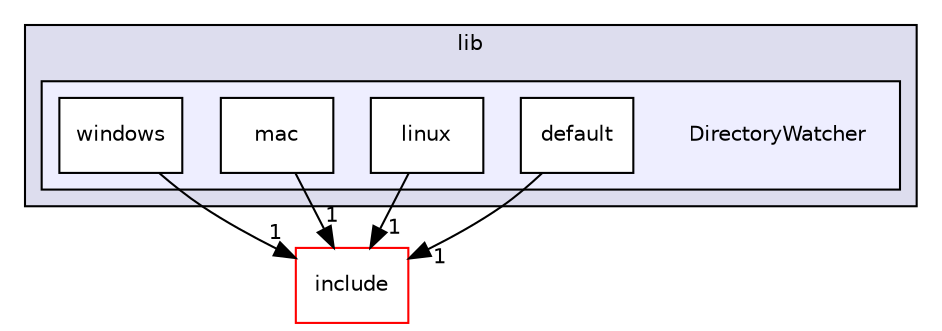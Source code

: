 digraph "lib/DirectoryWatcher" {
  bgcolor=transparent;
  compound=true
  node [ fontsize="10", fontname="Helvetica"];
  edge [ labelfontsize="10", labelfontname="Helvetica"];
  subgraph clusterdir_97aefd0d527b934f1d99a682da8fe6a9 {
    graph [ bgcolor="#ddddee", pencolor="black", label="lib" fontname="Helvetica", fontsize="10", URL="dir_97aefd0d527b934f1d99a682da8fe6a9.html"]
  subgraph clusterdir_0b3989f49bdd3ef29e274320420c30d3 {
    graph [ bgcolor="#eeeeff", pencolor="black", label="" URL="dir_0b3989f49bdd3ef29e274320420c30d3.html"];
    dir_0b3989f49bdd3ef29e274320420c30d3 [shape=plaintext label="DirectoryWatcher"];
    dir_eb29a699d4e119aa6b9f15342c1ef0f2 [shape=box label="default" color="black" fillcolor="white" style="filled" URL="dir_eb29a699d4e119aa6b9f15342c1ef0f2.html"];
    dir_3d7a1ee98779685acf547493593d9483 [shape=box label="linux" color="black" fillcolor="white" style="filled" URL="dir_3d7a1ee98779685acf547493593d9483.html"];
    dir_9003b83ff7e514198d9fd409cbc49a76 [shape=box label="mac" color="black" fillcolor="white" style="filled" URL="dir_9003b83ff7e514198d9fd409cbc49a76.html"];
    dir_fcd17e630b186a5093adbc84cd41ad4f [shape=box label="windows" color="black" fillcolor="white" style="filled" URL="dir_fcd17e630b186a5093adbc84cd41ad4f.html"];
  }
  }
  dir_d44c64559bbebec7f509842c48db8b23 [shape=box label="include" color="red" URL="dir_d44c64559bbebec7f509842c48db8b23.html"];
  dir_eb29a699d4e119aa6b9f15342c1ef0f2->dir_d44c64559bbebec7f509842c48db8b23 [headlabel="1", labeldistance=1.5 headhref="dir_000107_000001.html"];
  dir_fcd17e630b186a5093adbc84cd41ad4f->dir_d44c64559bbebec7f509842c48db8b23 [headlabel="1", labeldistance=1.5 headhref="dir_000110_000001.html"];
  dir_9003b83ff7e514198d9fd409cbc49a76->dir_d44c64559bbebec7f509842c48db8b23 [headlabel="1", labeldistance=1.5 headhref="dir_000109_000001.html"];
  dir_3d7a1ee98779685acf547493593d9483->dir_d44c64559bbebec7f509842c48db8b23 [headlabel="1", labeldistance=1.5 headhref="dir_000108_000001.html"];
}
